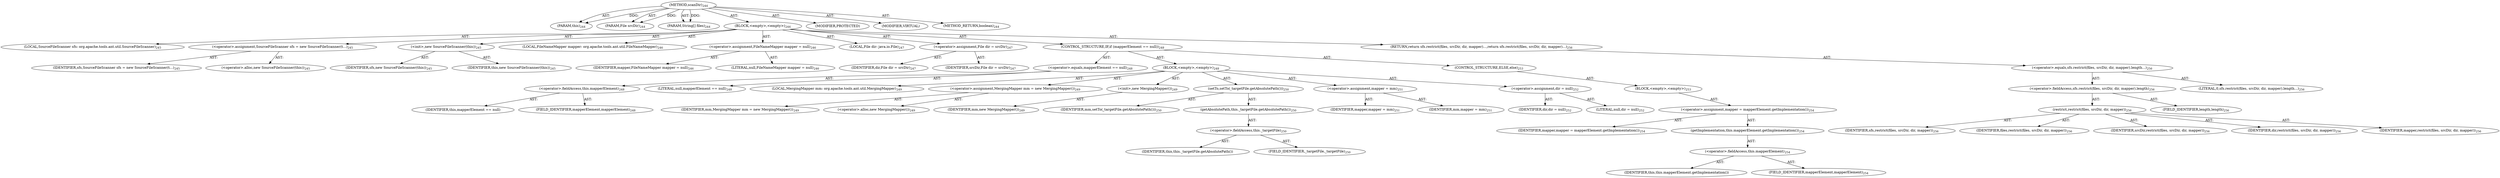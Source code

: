 digraph "scanDir" {  
"111669149705" [label = <(METHOD,scanDir)<SUB>244</SUB>> ]
"115964116995" [label = <(PARAM,this)<SUB>244</SUB>> ]
"115964117007" [label = <(PARAM,File srcDir)<SUB>244</SUB>> ]
"115964117008" [label = <(PARAM,String[] files)<SUB>244</SUB>> ]
"25769803805" [label = <(BLOCK,&lt;empty&gt;,&lt;empty&gt;)<SUB>244</SUB>> ]
"94489280524" [label = <(LOCAL,SourceFileScanner sfs: org.apache.tools.ant.util.SourceFileScanner)<SUB>245</SUB>> ]
"30064771223" [label = <(&lt;operator&gt;.assignment,SourceFileScanner sfs = new SourceFileScanner(t...)<SUB>245</SUB>> ]
"68719476832" [label = <(IDENTIFIER,sfs,SourceFileScanner sfs = new SourceFileScanner(t...)<SUB>245</SUB>> ]
"30064771224" [label = <(&lt;operator&gt;.alloc,new SourceFileScanner(this))<SUB>245</SUB>> ]
"30064771225" [label = <(&lt;init&gt;,new SourceFileScanner(this))<SUB>245</SUB>> ]
"68719476833" [label = <(IDENTIFIER,sfs,new SourceFileScanner(this))<SUB>245</SUB>> ]
"68719476749" [label = <(IDENTIFIER,this,new SourceFileScanner(this))<SUB>245</SUB>> ]
"94489280525" [label = <(LOCAL,FileNameMapper mapper: org.apache.tools.ant.util.FileNameMapper)<SUB>246</SUB>> ]
"30064771226" [label = <(&lt;operator&gt;.assignment,FileNameMapper mapper = null)<SUB>246</SUB>> ]
"68719476834" [label = <(IDENTIFIER,mapper,FileNameMapper mapper = null)<SUB>246</SUB>> ]
"90194313251" [label = <(LITERAL,null,FileNameMapper mapper = null)<SUB>246</SUB>> ]
"94489280526" [label = <(LOCAL,File dir: java.io.File)<SUB>247</SUB>> ]
"30064771227" [label = <(&lt;operator&gt;.assignment,File dir = srcDir)<SUB>247</SUB>> ]
"68719476835" [label = <(IDENTIFIER,dir,File dir = srcDir)<SUB>247</SUB>> ]
"68719476836" [label = <(IDENTIFIER,srcDir,File dir = srcDir)<SUB>247</SUB>> ]
"47244640270" [label = <(CONTROL_STRUCTURE,IF,if (mapperElement == null))<SUB>248</SUB>> ]
"30064771228" [label = <(&lt;operator&gt;.equals,mapperElement == null)<SUB>248</SUB>> ]
"30064771229" [label = <(&lt;operator&gt;.fieldAccess,this.mapperElement)<SUB>248</SUB>> ]
"68719476837" [label = <(IDENTIFIER,this,mapperElement == null)> ]
"55834574886" [label = <(FIELD_IDENTIFIER,mapperElement,mapperElement)<SUB>248</SUB>> ]
"90194313252" [label = <(LITERAL,null,mapperElement == null)<SUB>248</SUB>> ]
"25769803806" [label = <(BLOCK,&lt;empty&gt;,&lt;empty&gt;)<SUB>248</SUB>> ]
"94489280527" [label = <(LOCAL,MergingMapper mm: org.apache.tools.ant.util.MergingMapper)<SUB>249</SUB>> ]
"30064771230" [label = <(&lt;operator&gt;.assignment,MergingMapper mm = new MergingMapper())<SUB>249</SUB>> ]
"68719476838" [label = <(IDENTIFIER,mm,MergingMapper mm = new MergingMapper())<SUB>249</SUB>> ]
"30064771231" [label = <(&lt;operator&gt;.alloc,new MergingMapper())<SUB>249</SUB>> ]
"30064771232" [label = <(&lt;init&gt;,new MergingMapper())<SUB>249</SUB>> ]
"68719476839" [label = <(IDENTIFIER,mm,new MergingMapper())<SUB>249</SUB>> ]
"30064771233" [label = <(setTo,setTo(_targetFile.getAbsolutePath()))<SUB>250</SUB>> ]
"68719476840" [label = <(IDENTIFIER,mm,setTo(_targetFile.getAbsolutePath()))<SUB>250</SUB>> ]
"30064771234" [label = <(getAbsolutePath,this._targetFile.getAbsolutePath())<SUB>250</SUB>> ]
"30064771235" [label = <(&lt;operator&gt;.fieldAccess,this._targetFile)<SUB>250</SUB>> ]
"68719476841" [label = <(IDENTIFIER,this,this._targetFile.getAbsolutePath())> ]
"55834574887" [label = <(FIELD_IDENTIFIER,_targetFile,_targetFile)<SUB>250</SUB>> ]
"30064771236" [label = <(&lt;operator&gt;.assignment,mapper = mm)<SUB>251</SUB>> ]
"68719476842" [label = <(IDENTIFIER,mapper,mapper = mm)<SUB>251</SUB>> ]
"68719476843" [label = <(IDENTIFIER,mm,mapper = mm)<SUB>251</SUB>> ]
"30064771237" [label = <(&lt;operator&gt;.assignment,dir = null)<SUB>252</SUB>> ]
"68719476844" [label = <(IDENTIFIER,dir,dir = null)<SUB>252</SUB>> ]
"90194313253" [label = <(LITERAL,null,dir = null)<SUB>252</SUB>> ]
"47244640271" [label = <(CONTROL_STRUCTURE,ELSE,else)<SUB>253</SUB>> ]
"25769803807" [label = <(BLOCK,&lt;empty&gt;,&lt;empty&gt;)<SUB>253</SUB>> ]
"30064771238" [label = <(&lt;operator&gt;.assignment,mapper = mapperElement.getImplementation())<SUB>254</SUB>> ]
"68719476845" [label = <(IDENTIFIER,mapper,mapper = mapperElement.getImplementation())<SUB>254</SUB>> ]
"30064771239" [label = <(getImplementation,this.mapperElement.getImplementation())<SUB>254</SUB>> ]
"30064771240" [label = <(&lt;operator&gt;.fieldAccess,this.mapperElement)<SUB>254</SUB>> ]
"68719476846" [label = <(IDENTIFIER,this,this.mapperElement.getImplementation())> ]
"55834574888" [label = <(FIELD_IDENTIFIER,mapperElement,mapperElement)<SUB>254</SUB>> ]
"146028888068" [label = <(RETURN,return sfs.restrict(files, srcDir, dir, mapper)...,return sfs.restrict(files, srcDir, dir, mapper)...)<SUB>256</SUB>> ]
"30064771241" [label = <(&lt;operator&gt;.equals,sfs.restrict(files, srcDir, dir, mapper).length...)<SUB>256</SUB>> ]
"30064771242" [label = <(&lt;operator&gt;.fieldAccess,sfs.restrict(files, srcDir, dir, mapper).length)<SUB>256</SUB>> ]
"30064771243" [label = <(restrict,restrict(files, srcDir, dir, mapper))<SUB>256</SUB>> ]
"68719476847" [label = <(IDENTIFIER,sfs,restrict(files, srcDir, dir, mapper))<SUB>256</SUB>> ]
"68719476848" [label = <(IDENTIFIER,files,restrict(files, srcDir, dir, mapper))<SUB>256</SUB>> ]
"68719476849" [label = <(IDENTIFIER,srcDir,restrict(files, srcDir, dir, mapper))<SUB>256</SUB>> ]
"68719476850" [label = <(IDENTIFIER,dir,restrict(files, srcDir, dir, mapper))<SUB>256</SUB>> ]
"68719476851" [label = <(IDENTIFIER,mapper,restrict(files, srcDir, dir, mapper))<SUB>256</SUB>> ]
"55834574889" [label = <(FIELD_IDENTIFIER,length,length)<SUB>256</SUB>> ]
"90194313254" [label = <(LITERAL,0,sfs.restrict(files, srcDir, dir, mapper).length...)<SUB>256</SUB>> ]
"133143986200" [label = <(MODIFIER,PROTECTED)> ]
"133143986201" [label = <(MODIFIER,VIRTUAL)> ]
"128849018889" [label = <(METHOD_RETURN,boolean)<SUB>244</SUB>> ]
  "111669149705" -> "115964116995"  [ label = "AST: "] 
  "111669149705" -> "115964117007"  [ label = "AST: "] 
  "111669149705" -> "115964117008"  [ label = "AST: "] 
  "111669149705" -> "25769803805"  [ label = "AST: "] 
  "111669149705" -> "133143986200"  [ label = "AST: "] 
  "111669149705" -> "133143986201"  [ label = "AST: "] 
  "111669149705" -> "128849018889"  [ label = "AST: "] 
  "25769803805" -> "94489280524"  [ label = "AST: "] 
  "25769803805" -> "30064771223"  [ label = "AST: "] 
  "25769803805" -> "30064771225"  [ label = "AST: "] 
  "25769803805" -> "94489280525"  [ label = "AST: "] 
  "25769803805" -> "30064771226"  [ label = "AST: "] 
  "25769803805" -> "94489280526"  [ label = "AST: "] 
  "25769803805" -> "30064771227"  [ label = "AST: "] 
  "25769803805" -> "47244640270"  [ label = "AST: "] 
  "25769803805" -> "146028888068"  [ label = "AST: "] 
  "30064771223" -> "68719476832"  [ label = "AST: "] 
  "30064771223" -> "30064771224"  [ label = "AST: "] 
  "30064771225" -> "68719476833"  [ label = "AST: "] 
  "30064771225" -> "68719476749"  [ label = "AST: "] 
  "30064771226" -> "68719476834"  [ label = "AST: "] 
  "30064771226" -> "90194313251"  [ label = "AST: "] 
  "30064771227" -> "68719476835"  [ label = "AST: "] 
  "30064771227" -> "68719476836"  [ label = "AST: "] 
  "47244640270" -> "30064771228"  [ label = "AST: "] 
  "47244640270" -> "25769803806"  [ label = "AST: "] 
  "47244640270" -> "47244640271"  [ label = "AST: "] 
  "30064771228" -> "30064771229"  [ label = "AST: "] 
  "30064771228" -> "90194313252"  [ label = "AST: "] 
  "30064771229" -> "68719476837"  [ label = "AST: "] 
  "30064771229" -> "55834574886"  [ label = "AST: "] 
  "25769803806" -> "94489280527"  [ label = "AST: "] 
  "25769803806" -> "30064771230"  [ label = "AST: "] 
  "25769803806" -> "30064771232"  [ label = "AST: "] 
  "25769803806" -> "30064771233"  [ label = "AST: "] 
  "25769803806" -> "30064771236"  [ label = "AST: "] 
  "25769803806" -> "30064771237"  [ label = "AST: "] 
  "30064771230" -> "68719476838"  [ label = "AST: "] 
  "30064771230" -> "30064771231"  [ label = "AST: "] 
  "30064771232" -> "68719476839"  [ label = "AST: "] 
  "30064771233" -> "68719476840"  [ label = "AST: "] 
  "30064771233" -> "30064771234"  [ label = "AST: "] 
  "30064771234" -> "30064771235"  [ label = "AST: "] 
  "30064771235" -> "68719476841"  [ label = "AST: "] 
  "30064771235" -> "55834574887"  [ label = "AST: "] 
  "30064771236" -> "68719476842"  [ label = "AST: "] 
  "30064771236" -> "68719476843"  [ label = "AST: "] 
  "30064771237" -> "68719476844"  [ label = "AST: "] 
  "30064771237" -> "90194313253"  [ label = "AST: "] 
  "47244640271" -> "25769803807"  [ label = "AST: "] 
  "25769803807" -> "30064771238"  [ label = "AST: "] 
  "30064771238" -> "68719476845"  [ label = "AST: "] 
  "30064771238" -> "30064771239"  [ label = "AST: "] 
  "30064771239" -> "30064771240"  [ label = "AST: "] 
  "30064771240" -> "68719476846"  [ label = "AST: "] 
  "30064771240" -> "55834574888"  [ label = "AST: "] 
  "146028888068" -> "30064771241"  [ label = "AST: "] 
  "30064771241" -> "30064771242"  [ label = "AST: "] 
  "30064771241" -> "90194313254"  [ label = "AST: "] 
  "30064771242" -> "30064771243"  [ label = "AST: "] 
  "30064771242" -> "55834574889"  [ label = "AST: "] 
  "30064771243" -> "68719476847"  [ label = "AST: "] 
  "30064771243" -> "68719476848"  [ label = "AST: "] 
  "30064771243" -> "68719476849"  [ label = "AST: "] 
  "30064771243" -> "68719476850"  [ label = "AST: "] 
  "30064771243" -> "68719476851"  [ label = "AST: "] 
  "111669149705" -> "115964116995"  [ label = "DDG: "] 
  "111669149705" -> "115964117007"  [ label = "DDG: "] 
  "111669149705" -> "115964117008"  [ label = "DDG: "] 
}
